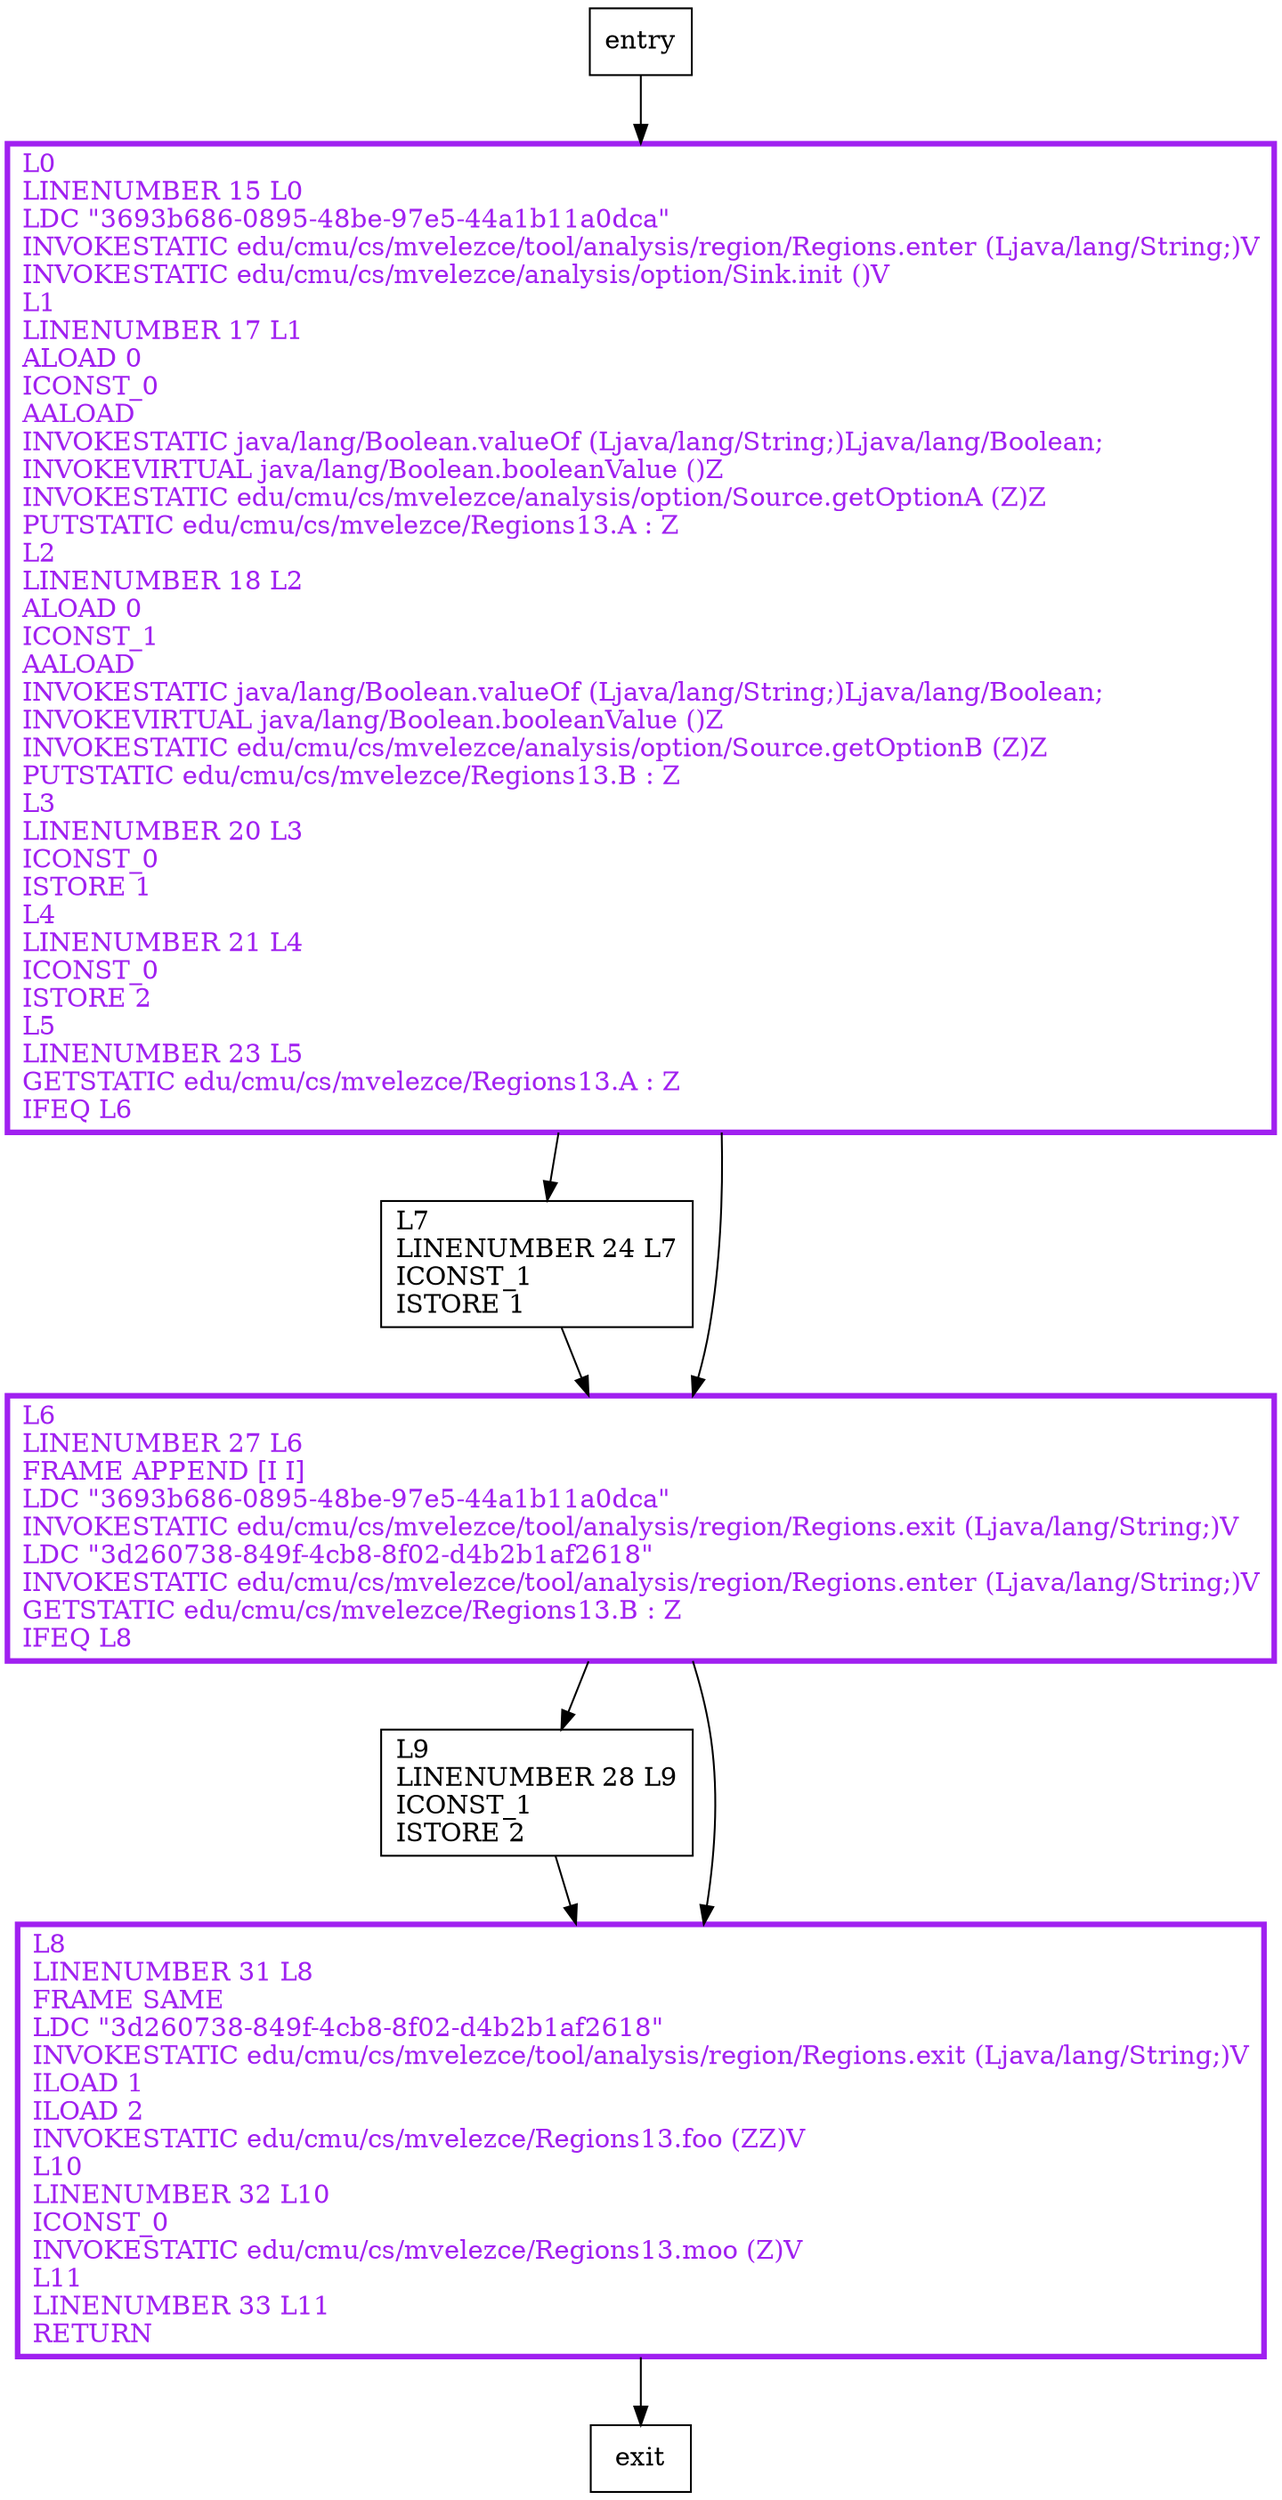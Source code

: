digraph main {
node [shape=record];
1262693971 [label="L7\lLINENUMBER 24 L7\lICONST_1\lISTORE 1\l"];
1659969211 [label="L9\lLINENUMBER 28 L9\lICONST_1\lISTORE 2\l"];
566039179 [label="L0\lLINENUMBER 15 L0\lLDC \"3693b686-0895-48be-97e5-44a1b11a0dca\"\lINVOKESTATIC edu/cmu/cs/mvelezce/tool/analysis/region/Regions.enter (Ljava/lang/String;)V\lINVOKESTATIC edu/cmu/cs/mvelezce/analysis/option/Sink.init ()V\lL1\lLINENUMBER 17 L1\lALOAD 0\lICONST_0\lAALOAD\lINVOKESTATIC java/lang/Boolean.valueOf (Ljava/lang/String;)Ljava/lang/Boolean;\lINVOKEVIRTUAL java/lang/Boolean.booleanValue ()Z\lINVOKESTATIC edu/cmu/cs/mvelezce/analysis/option/Source.getOptionA (Z)Z\lPUTSTATIC edu/cmu/cs/mvelezce/Regions13.A : Z\lL2\lLINENUMBER 18 L2\lALOAD 0\lICONST_1\lAALOAD\lINVOKESTATIC java/lang/Boolean.valueOf (Ljava/lang/String;)Ljava/lang/Boolean;\lINVOKEVIRTUAL java/lang/Boolean.booleanValue ()Z\lINVOKESTATIC edu/cmu/cs/mvelezce/analysis/option/Source.getOptionB (Z)Z\lPUTSTATIC edu/cmu/cs/mvelezce/Regions13.B : Z\lL3\lLINENUMBER 20 L3\lICONST_0\lISTORE 1\lL4\lLINENUMBER 21 L4\lICONST_0\lISTORE 2\lL5\lLINENUMBER 23 L5\lGETSTATIC edu/cmu/cs/mvelezce/Regions13.A : Z\lIFEQ L6\l"];
2951941 [label="L6\lLINENUMBER 27 L6\lFRAME APPEND [I I]\lLDC \"3693b686-0895-48be-97e5-44a1b11a0dca\"\lINVOKESTATIC edu/cmu/cs/mvelezce/tool/analysis/region/Regions.exit (Ljava/lang/String;)V\lLDC \"3d260738-849f-4cb8-8f02-d4b2b1af2618\"\lINVOKESTATIC edu/cmu/cs/mvelezce/tool/analysis/region/Regions.enter (Ljava/lang/String;)V\lGETSTATIC edu/cmu/cs/mvelezce/Regions13.B : Z\lIFEQ L8\l"];
730949640 [label="L8\lLINENUMBER 31 L8\lFRAME SAME\lLDC \"3d260738-849f-4cb8-8f02-d4b2b1af2618\"\lINVOKESTATIC edu/cmu/cs/mvelezce/tool/analysis/region/Regions.exit (Ljava/lang/String;)V\lILOAD 1\lILOAD 2\lINVOKESTATIC edu/cmu/cs/mvelezce/Regions13.foo (ZZ)V\lL10\lLINENUMBER 32 L10\lICONST_0\lINVOKESTATIC edu/cmu/cs/mvelezce/Regions13.moo (Z)V\lL11\lLINENUMBER 33 L11\lRETURN\l"];
entry;
exit;
entry -> 566039179;
1262693971 -> 2951941;
1659969211 -> 730949640;
566039179 -> 1262693971;
566039179 -> 2951941;
2951941 -> 1659969211;
2951941 -> 730949640;
730949640 -> exit;
566039179[fontcolor="purple", penwidth=3, color="purple"];
2951941[fontcolor="purple", penwidth=3, color="purple"];
730949640[fontcolor="purple", penwidth=3, color="purple"];
}
